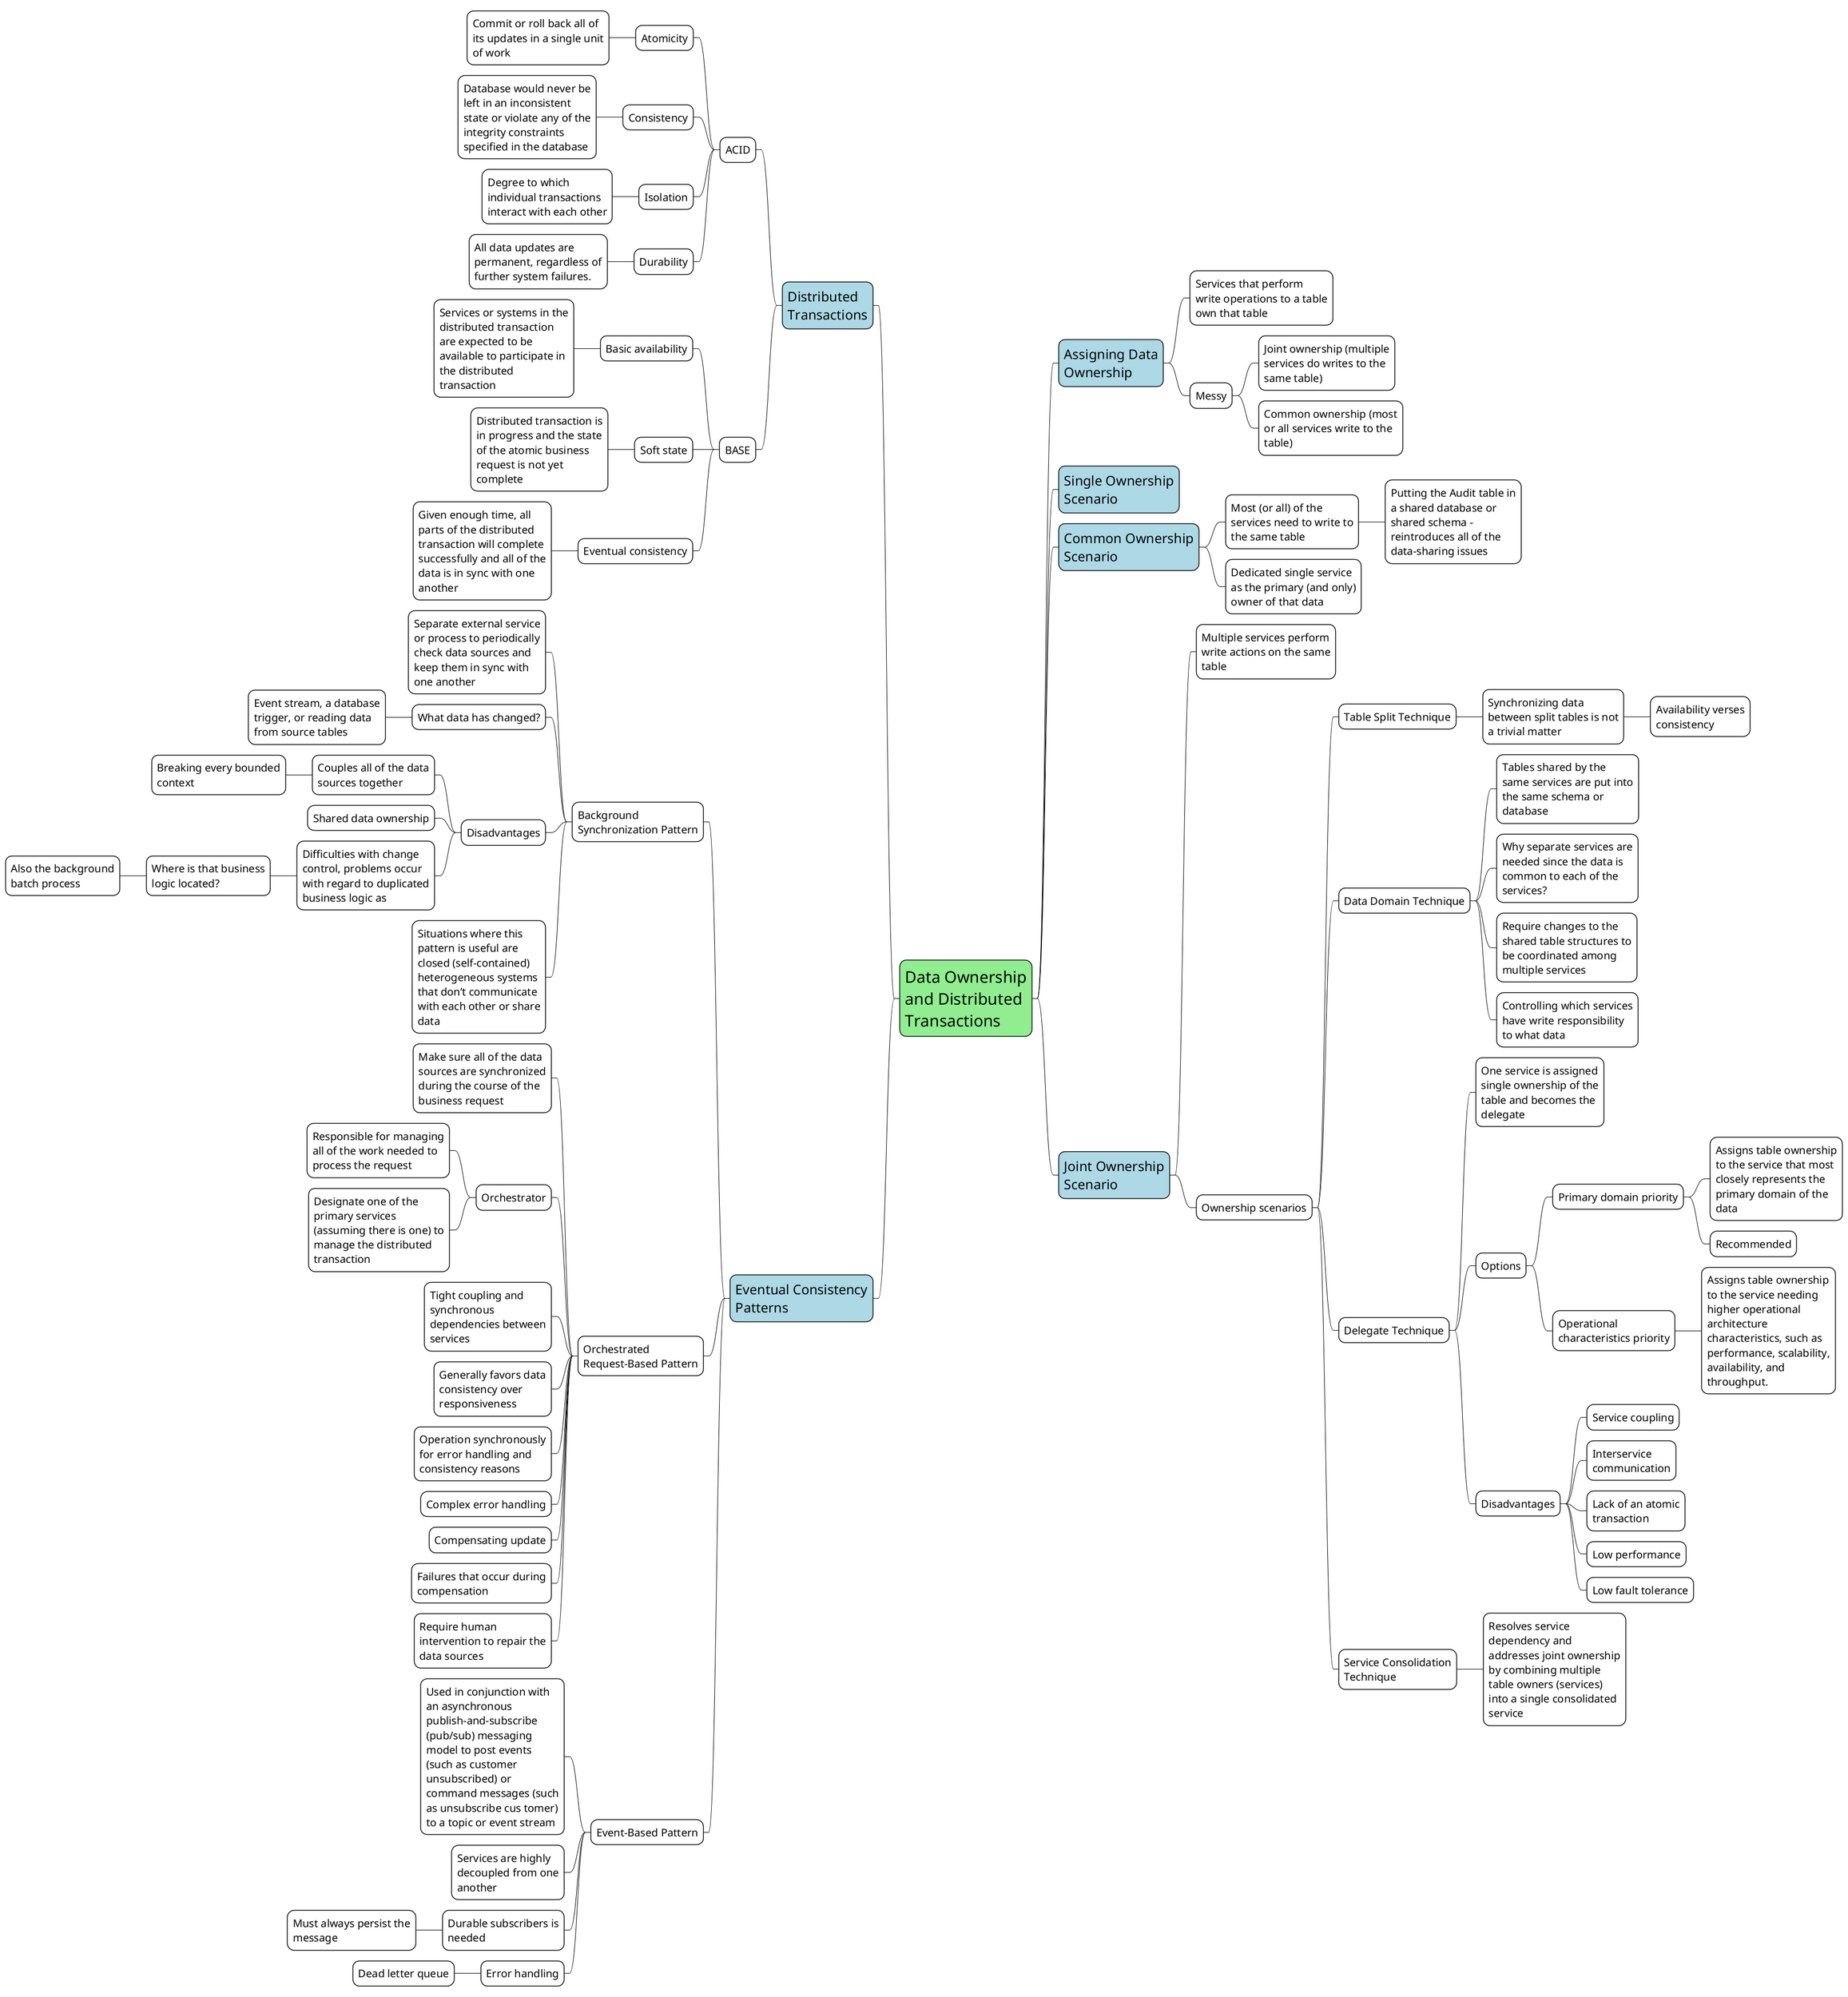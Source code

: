 @startmindmap
<style>
node {
    MaximumWidth 250
    FontSize 20
    BackgroundColor white
    LineColor black
}

rootNode {
    FontSize 30
    BackgroundColor lightgreen
}

:depth(1) {
    FontSize 25
    BackgroundColor lightblue
}

arrow {
    LineColor black
}
</style>

* Data Ownership and Distributed Transactions

** Assigning Data Ownership
*** Services that perform write operations to a table own that table
*** Messy
**** Joint ownership (multiple services do writes to the same table)
**** Common ownership (most or all services write to the table)

** Single Ownership Scenario
** Common Ownership Scenario
*** Most (or all) of the services need to write to the same table
**** Putting the Audit table in a shared database or shared schema - reintroduces all of the data-sharing issues
*** Dedicated single service as the primary (and only) owner of that data

** Joint Ownership Scenario
*** Multiple services perform write actions on the same table
*** Ownership scenarios

**** Table Split Technique
***** Synchronizing data between split tables is not a trivial matter
****** Availability verses consistency

**** Data Domain Technique
***** Tables shared by the same services are put into the same schema or database
***** Why separate services are needed since the data is common to each of the services?
***** Require changes to the shared table structures to be coordinated among multiple services
***** Controlling which services have write responsibility to what data

**** Delegate Technique
***** One service is assigned single ownership of the table and becomes the delegate
***** Options
****** Primary domain priority
******* Assigns table ownership to the service that most closely represents the primary domain of the data
******* Recommended
****** Operational characteristics priority
******* Assigns table ownership to the service needing higher operational architecture characteristics, such as performance, scalability, availability, and throughput.
***** Disadvantages
****** Service coupling
****** Interservice communication
****** Lack of an atomic transaction
****** Low performance
****** Low fault tolerance

**** Service Consolidation Technique
***** Resolves service dependency and addresses joint ownership by combining multiple table owners (services) into a single consolidated service

left side

** Distributed Transactions
*** ACID
**** Atomicity
***** Commit or roll back all of its updates in a single unit of work
**** Consistency
***** Database would never be left in an inconsistent state or violate any of the integrity constraints specified in the database
**** Isolation
***** Degree to which individual transactions interact with each other
**** Durability
***** All data updates are permanent, regardless of further system failures.

*** BASE
**** Basic availability
***** Services or systems in the distributed transaction are expected to be available to participate in the distributed transaction
**** Soft state
***** Distributed transaction is in progress and the state of the atomic business request is not yet complete
**** Eventual consistency
***** Given enough time, all parts of the distributed transaction will complete successfully and all of the data is in sync with one another

** Eventual Consistency Patterns

*** Background Synchronization Pattern
**** Separate external service or process to periodically check data sources and keep them in sync with one another
**** What data has changed?
***** Event stream, a database trigger, or reading data from source tables
**** Disadvantages
***** Couples all of the data sources together
****** Breaking every bounded context
***** Shared data ownership
***** Difficulties with change control, problems occur with regard to duplicated business logic as
****** Where is that business logic located?
******* Also the background batch process
**** Situations where this pattern is useful are closed (self-contained) heterogeneous systems that don’t communicate with each other or share data

*** Orchestrated Request-Based Pattern
**** Make sure all of the data sources are synchronized during the course of the business request
**** Orchestrator
***** Responsible for managing all of the work needed to process the request
***** Designate one of the primary services (assuming there is one) to manage the distributed transaction
**** Tight coupling and synchronous dependencies between services
**** Generally favors data consistency over responsiveness
**** Operation synchronously for error handling and consistency reasons
**** Complex error handling
**** Compensating update
**** Failures that occur during compensation
**** Require human intervention to repair the data sources

*** Event-Based Pattern
**** Used in conjunction with an asynchronous publish-and-subscribe (pub/sub) messaging model to post events (such as customer unsubscribed) or command messages (such as unsubscribe cus tomer) to a topic or event stream
**** Services are highly decoupled from one another
**** Durable subscribers is needed
***** Must always persist the message
**** Error handling
***** Dead letter queue


@endmindmap
